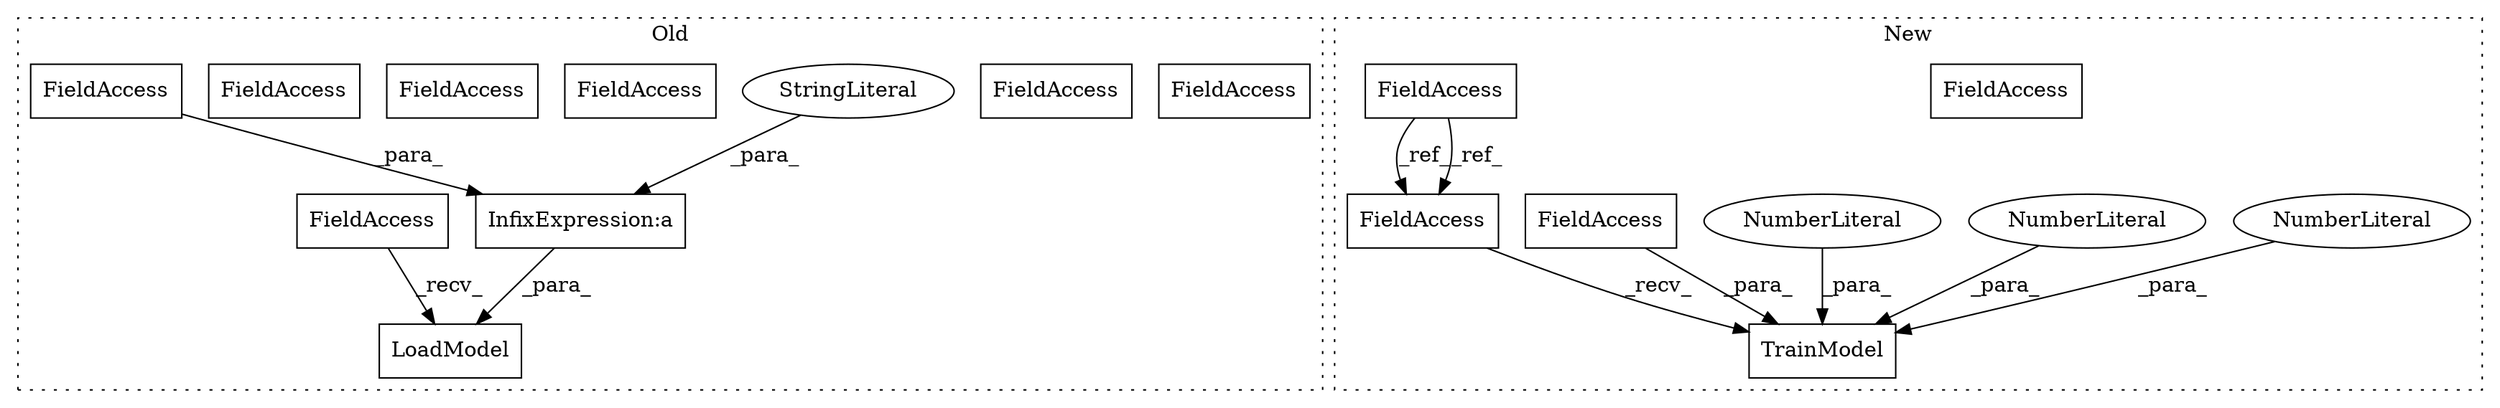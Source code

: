 digraph G {
subgraph cluster0 {
1 [label="LoadModel" a="32" s="9900,9967" l="10,1" shape="box"];
3 [label="InfixExpression:a" a="27" s="9919" l="3" shape="box"];
9 [label="FieldAccess" a="22" s="9910" l="9" shape="box"];
10 [label="FieldAccess" a="22" s="9897" l="2" shape="box"];
11 [label="StringLiteral" a="45" s="9922" l="45" shape="ellipse"];
13 [label="FieldAccess" a="22" s="9976" l="2" shape="box"];
14 [label="FieldAccess" a="22" s="9910" l="9" shape="box"];
16 [label="FieldAccess" a="22" s="9910" l="9" shape="box"];
17 [label="FieldAccess" a="22" s="9910" l="9" shape="box"];
18 [label="FieldAccess" a="22" s="9897" l="2" shape="box"];
label = "Old";
style="dotted";
}
subgraph cluster1 {
2 [label="TrainModel" a="32" s="9900,9928" l="11,1" shape="box"];
4 [label="NumberLiteral" a="34" s="9925" l="3" shape="ellipse"];
5 [label="NumberLiteral" a="34" s="9920" l="2" shape="ellipse"];
6 [label="NumberLiteral" a="34" s="9923" l="1" shape="ellipse"];
7 [label="FieldAccess" a="22" s="9897" l="2" shape="box"];
8 [label="FieldAccess" a="22" s="9911" l="8" shape="box"];
12 [label="FieldAccess" a="22" s="9865" l="2" shape="box"];
15 [label="FieldAccess" a="22" s="9897" l="2" shape="box"];
label = "New";
style="dotted";
}
3 -> 1 [label="_para_"];
4 -> 2 [label="_para_"];
5 -> 2 [label="_para_"];
6 -> 2 [label="_para_"];
8 -> 2 [label="_para_"];
11 -> 3 [label="_para_"];
12 -> 15 [label="_ref_"];
12 -> 15 [label="_ref_"];
15 -> 2 [label="_recv_"];
17 -> 3 [label="_para_"];
18 -> 1 [label="_recv_"];
}